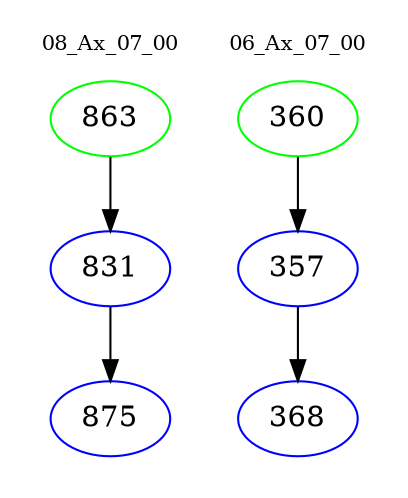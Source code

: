 digraph{
subgraph cluster_0 {
color = white
label = "08_Ax_07_00";
fontsize=10;
T0_863 [label="863", color="green"]
T0_863 -> T0_831 [color="black"]
T0_831 [label="831", color="blue"]
T0_831 -> T0_875 [color="black"]
T0_875 [label="875", color="blue"]
}
subgraph cluster_1 {
color = white
label = "06_Ax_07_00";
fontsize=10;
T1_360 [label="360", color="green"]
T1_360 -> T1_357 [color="black"]
T1_357 [label="357", color="blue"]
T1_357 -> T1_368 [color="black"]
T1_368 [label="368", color="blue"]
}
}
